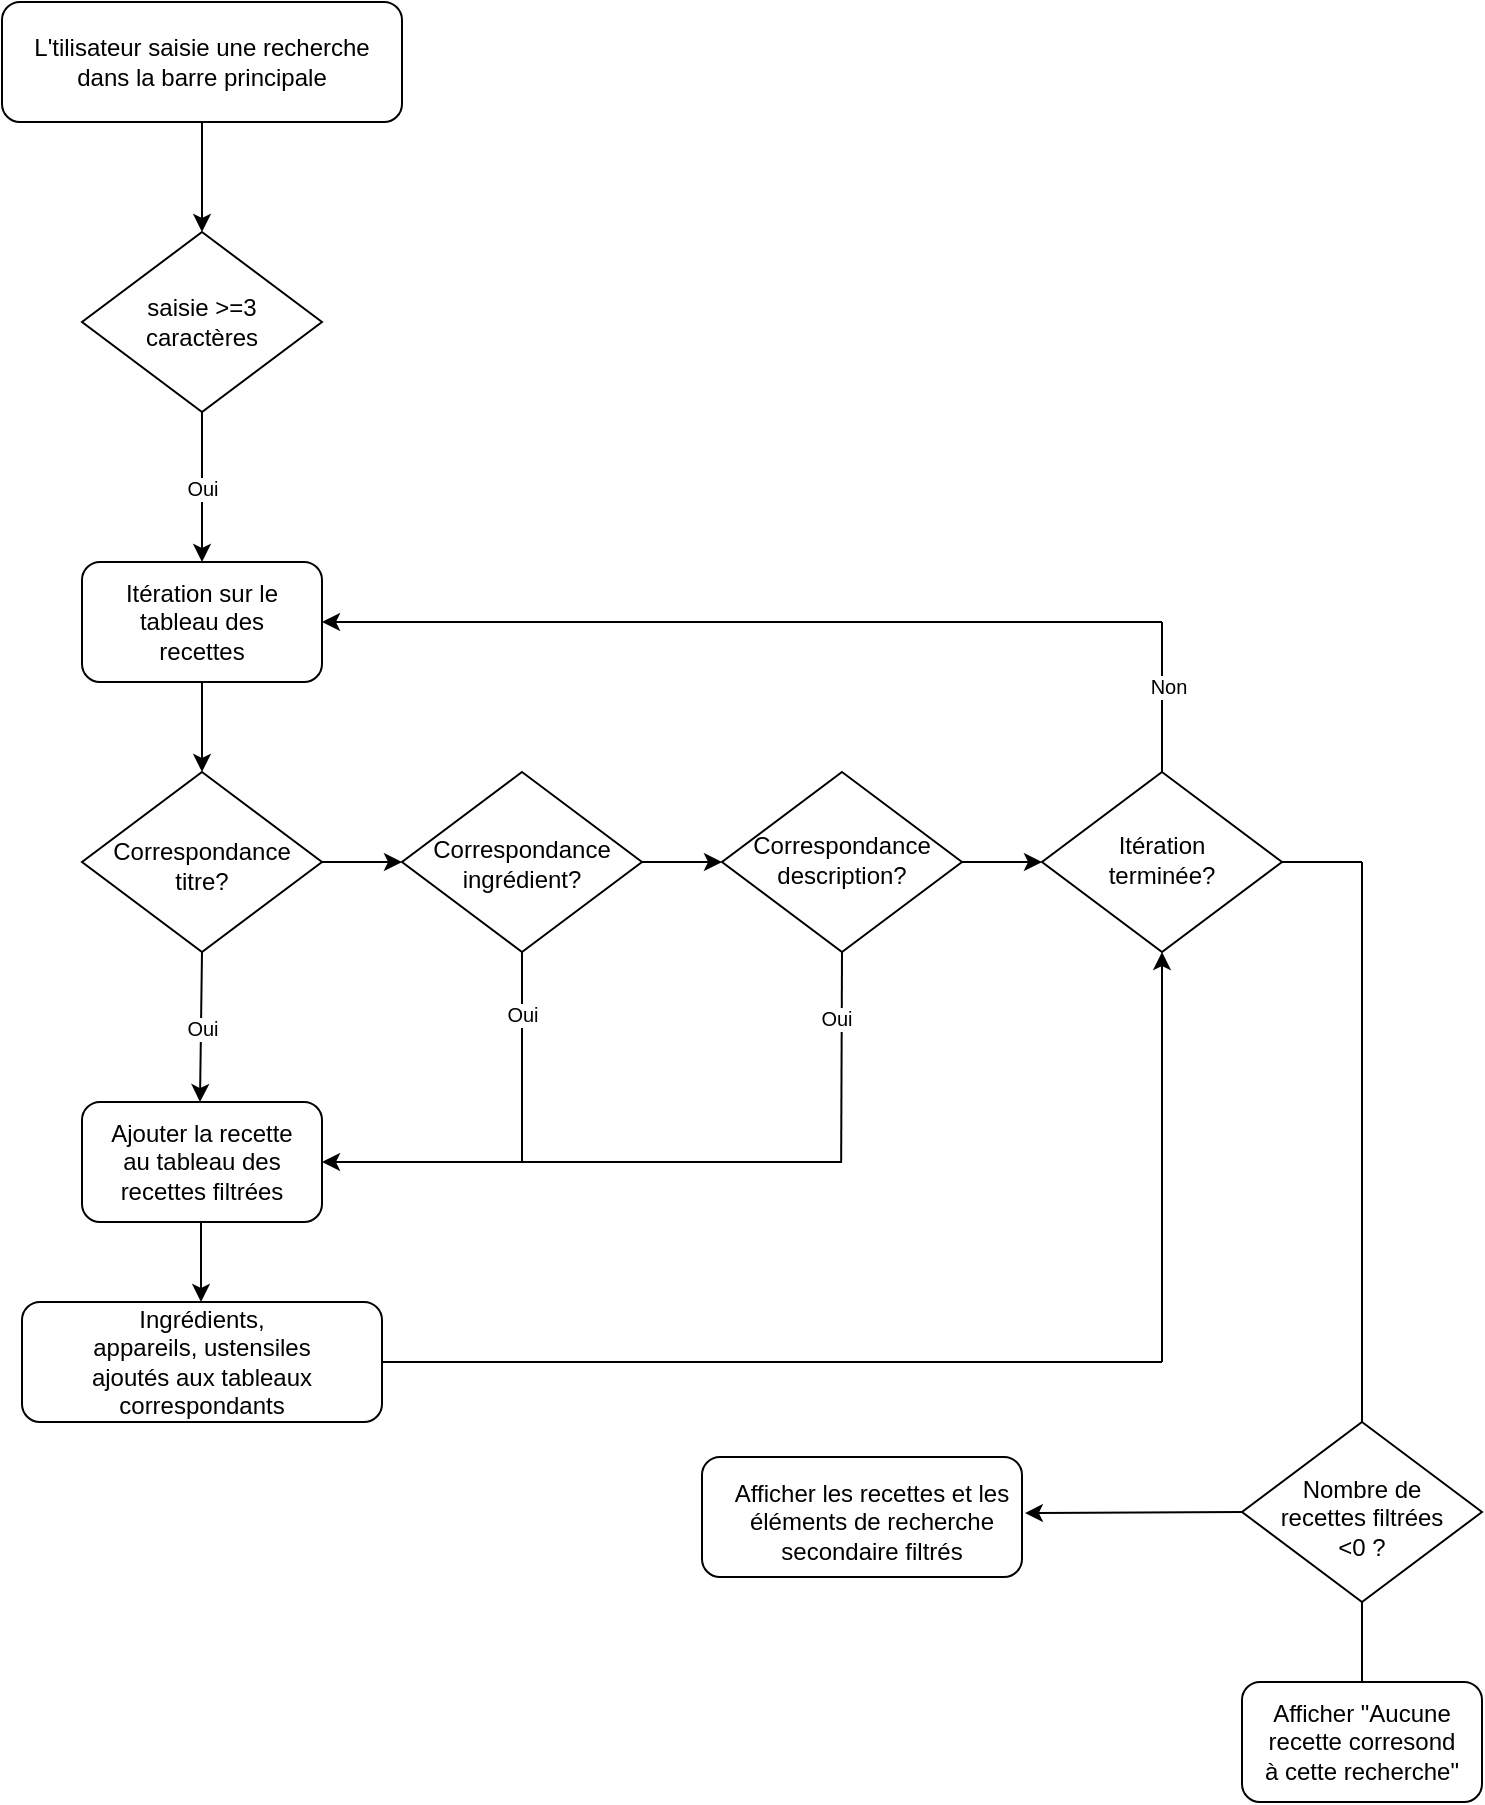 <mxfile>
    <diagram id="oH2dMvBXxlpAksXgeC_A" name="Page-1">
        <mxGraphModel dx="290" dy="189" grid="1" gridSize="10" guides="1" tooltips="1" connect="1" arrows="1" fold="1" page="1" pageScale="1" pageWidth="850" pageHeight="1100" math="0" shadow="0">
            <root>
                <mxCell id="0"/>
                <mxCell id="1" parent="0"/>
                <object label="" id="2">
                    <mxCell style="rounded=1;whiteSpace=wrap;html=1;" vertex="1" parent="1">
                        <mxGeometry x="80" y="40" width="200" height="60" as="geometry"/>
                    </mxCell>
                </object>
                <mxCell id="3" value="L'tilisateur saisie une recherche dans la barre principale" style="text;html=1;strokeColor=none;fillColor=none;align=center;verticalAlign=middle;whiteSpace=wrap;rounded=0;" vertex="1" parent="1">
                    <mxGeometry x="95" y="50" width="170" height="40" as="geometry"/>
                </mxCell>
                <mxCell id="6" value="" style="rhombus;whiteSpace=wrap;html=1;" vertex="1" parent="1">
                    <mxGeometry x="120" y="155" width="120" height="90" as="geometry"/>
                </mxCell>
                <mxCell id="7" value="&lt;font style=&quot;font-size: 12px;&quot;&gt;saisie &amp;gt;=3&lt;br&gt;caractères&lt;br&gt;&lt;/font&gt;" style="text;html=1;strokeColor=none;fillColor=none;align=center;verticalAlign=middle;whiteSpace=wrap;rounded=0;strokeWidth=1;" vertex="1" parent="1">
                    <mxGeometry x="150" y="180" width="60" height="40" as="geometry"/>
                </mxCell>
                <mxCell id="14" value="" style="endArrow=classic;html=1;exitX=0.5;exitY=1;exitDx=0;exitDy=0;entryX=0.5;entryY=0;entryDx=0;entryDy=0;" edge="1" parent="1" source="2" target="6">
                    <mxGeometry width="50" height="50" relative="1" as="geometry">
                        <mxPoint x="80" y="150" as="sourcePoint"/>
                        <mxPoint x="180" y="160" as="targetPoint"/>
                    </mxGeometry>
                </mxCell>
                <mxCell id="21" value="" style="endArrow=classic;html=1;fontSize=10;exitX=0.5;exitY=1;exitDx=0;exitDy=0;" edge="1" parent="1" source="6">
                    <mxGeometry relative="1" as="geometry">
                        <mxPoint x="180" y="270" as="sourcePoint"/>
                        <mxPoint x="180" y="320" as="targetPoint"/>
                    </mxGeometry>
                </mxCell>
                <mxCell id="22" value="Oui" style="edgeLabel;resizable=0;html=1;align=center;verticalAlign=middle;strokeWidth=1;fontSize=10;" connectable="0" vertex="1" parent="21">
                    <mxGeometry relative="1" as="geometry"/>
                </mxCell>
                <mxCell id="42" value="" style="rounded=1;whiteSpace=wrap;html=1;strokeWidth=1;fontSize=9;" vertex="1" parent="1">
                    <mxGeometry x="120" y="320" width="120" height="60" as="geometry"/>
                </mxCell>
                <mxCell id="45" style="edgeStyle=none;html=1;fontSize=12;entryX=0.5;entryY=0;entryDx=0;entryDy=0;" edge="1" parent="1" target="46">
                    <mxGeometry relative="1" as="geometry">
                        <mxPoint x="180" y="420" as="targetPoint"/>
                        <mxPoint x="180" y="380" as="sourcePoint"/>
                    </mxGeometry>
                </mxCell>
                <mxCell id="44" value="&lt;font style=&quot;font-size: 12px;&quot;&gt;Itération sur le tableau des recettes&lt;br&gt;&lt;/font&gt;" style="text;html=1;strokeColor=none;fillColor=none;align=center;verticalAlign=middle;whiteSpace=wrap;rounded=0;strokeWidth=1;" vertex="1" parent="1">
                    <mxGeometry x="130" y="330" width="100" height="40" as="geometry"/>
                </mxCell>
                <mxCell id="46" value="" style="rhombus;whiteSpace=wrap;html=1;" vertex="1" parent="1">
                    <mxGeometry x="120" y="425" width="120" height="90" as="geometry"/>
                </mxCell>
                <mxCell id="47" value="&lt;font style=&quot;font-size: 12px;&quot;&gt;Correspondance titre?&lt;br&gt;&lt;/font&gt;" style="text;html=1;strokeColor=none;fillColor=none;align=center;verticalAlign=middle;whiteSpace=wrap;rounded=0;strokeWidth=1;" vertex="1" parent="1">
                    <mxGeometry x="135" y="449" width="90" height="45" as="geometry"/>
                </mxCell>
                <mxCell id="48" value="" style="endArrow=classic;html=1;fontSize=10;exitX=0.5;exitY=1;exitDx=0;exitDy=0;" edge="1" parent="1" source="46">
                    <mxGeometry relative="1" as="geometry">
                        <mxPoint x="179.41" y="512.0" as="sourcePoint"/>
                        <mxPoint x="179" y="590" as="targetPoint"/>
                    </mxGeometry>
                </mxCell>
                <mxCell id="49" value="Oui" style="edgeLabel;resizable=0;html=1;align=center;verticalAlign=middle;strokeWidth=1;fontSize=10;" connectable="0" vertex="1" parent="48">
                    <mxGeometry relative="1" as="geometry"/>
                </mxCell>
                <mxCell id="51" value="" style="rounded=1;whiteSpace=wrap;html=1;strokeWidth=1;fontSize=9;" vertex="1" parent="1">
                    <mxGeometry x="120" y="590" width="120" height="60" as="geometry"/>
                </mxCell>
                <mxCell id="50" value="&lt;font style=&quot;font-size: 12px;&quot;&gt;Ajouter la recette au tableau des recettes filtrées&lt;br&gt;&lt;/font&gt;" style="text;html=1;strokeColor=none;fillColor=none;align=center;verticalAlign=middle;whiteSpace=wrap;rounded=0;strokeWidth=1;" vertex="1" parent="1">
                    <mxGeometry x="130" y="600" width="100" height="40" as="geometry"/>
                </mxCell>
                <mxCell id="52" style="edgeStyle=none;html=1;fontSize=12;" edge="1" parent="1">
                    <mxGeometry relative="1" as="geometry">
                        <mxPoint x="179.5" y="690" as="targetPoint"/>
                        <mxPoint x="179.5" y="650" as="sourcePoint"/>
                    </mxGeometry>
                </mxCell>
                <mxCell id="54" value="" style="rounded=1;whiteSpace=wrap;html=1;strokeWidth=1;fontSize=9;" vertex="1" parent="1">
                    <mxGeometry x="90" y="690" width="180" height="60" as="geometry"/>
                </mxCell>
                <mxCell id="55" value="&lt;font style=&quot;font-size: 12px;&quot;&gt;Ingrédients, appareils, ustensiles ajoutés aux tableaux correspondants&lt;br&gt;&lt;/font&gt;" style="text;html=1;strokeColor=none;fillColor=none;align=center;verticalAlign=middle;whiteSpace=wrap;rounded=0;strokeWidth=1;" vertex="1" parent="1">
                    <mxGeometry x="120" y="700" width="120" height="40" as="geometry"/>
                </mxCell>
                <mxCell id="57" value="" style="endArrow=classic;html=1;fontSize=12;exitX=1;exitY=0.5;exitDx=0;exitDy=0;" edge="1" parent="1">
                    <mxGeometry width="50" height="50" relative="1" as="geometry">
                        <mxPoint x="240.0" y="470" as="sourcePoint"/>
                        <mxPoint x="280" y="470" as="targetPoint"/>
                    </mxGeometry>
                </mxCell>
                <mxCell id="58" value="" style="rhombus;whiteSpace=wrap;html=1;" vertex="1" parent="1">
                    <mxGeometry x="280" y="425" width="120" height="90" as="geometry"/>
                </mxCell>
                <mxCell id="59" value="&lt;font style=&quot;font-size: 12px;&quot;&gt;Correspondance ingrédient?&lt;br&gt;&lt;/font&gt;" style="text;html=1;strokeColor=none;fillColor=none;align=center;verticalAlign=middle;whiteSpace=wrap;rounded=0;strokeWidth=1;" vertex="1" parent="1">
                    <mxGeometry x="295" y="448" width="90" height="45" as="geometry"/>
                </mxCell>
                <mxCell id="60" value="" style="endArrow=classic;html=1;fontSize=12;exitX=1;exitY=0.5;exitDx=0;exitDy=0;" edge="1" parent="1">
                    <mxGeometry width="50" height="50" relative="1" as="geometry">
                        <mxPoint x="400" y="470" as="sourcePoint"/>
                        <mxPoint x="440" y="470" as="targetPoint"/>
                    </mxGeometry>
                </mxCell>
                <mxCell id="61" value="" style="rhombus;whiteSpace=wrap;html=1;" vertex="1" parent="1">
                    <mxGeometry x="440" y="425" width="120" height="90" as="geometry"/>
                </mxCell>
                <mxCell id="62" value="&lt;font style=&quot;font-size: 12px;&quot;&gt;Correspondance description?&lt;br&gt;&lt;/font&gt;" style="text;html=1;strokeColor=none;fillColor=none;align=center;verticalAlign=middle;whiteSpace=wrap;rounded=0;strokeWidth=1;" vertex="1" parent="1">
                    <mxGeometry x="455" y="446" width="90" height="45" as="geometry"/>
                </mxCell>
                <mxCell id="63" value="" style="endArrow=classic;html=1;fontSize=12;exitX=1;exitY=0.5;exitDx=0;exitDy=0;" edge="1" parent="1">
                    <mxGeometry width="50" height="50" relative="1" as="geometry">
                        <mxPoint x="560" y="470" as="sourcePoint"/>
                        <mxPoint x="600" y="470" as="targetPoint"/>
                    </mxGeometry>
                </mxCell>
                <mxCell id="68" value="" style="rhombus;whiteSpace=wrap;html=1;" vertex="1" parent="1">
                    <mxGeometry x="600" y="425" width="120" height="90" as="geometry"/>
                </mxCell>
                <mxCell id="69" value="&lt;font style=&quot;font-size: 12px;&quot;&gt;Itération terminée?&lt;br&gt;&lt;/font&gt;" style="text;html=1;strokeColor=none;fillColor=none;align=center;verticalAlign=middle;whiteSpace=wrap;rounded=0;strokeWidth=1;" vertex="1" parent="1">
                    <mxGeometry x="615" y="446" width="90" height="45" as="geometry"/>
                </mxCell>
                <mxCell id="72" value="" style="endArrow=classic;html=1;fontSize=12;entryX=1;entryY=0.5;entryDx=0;entryDy=0;" edge="1" parent="1" target="51">
                    <mxGeometry width="50" height="50" relative="1" as="geometry">
                        <mxPoint x="500" y="620" as="sourcePoint"/>
                        <mxPoint x="350" y="510" as="targetPoint"/>
                    </mxGeometry>
                </mxCell>
                <mxCell id="73" value="" style="endArrow=none;html=1;fontSize=12;entryX=0.5;entryY=1;entryDx=0;entryDy=0;" edge="1" parent="1" target="58">
                    <mxGeometry width="50" height="50" relative="1" as="geometry">
                        <mxPoint x="340" y="620" as="sourcePoint"/>
                        <mxPoint x="360" y="510" as="targetPoint"/>
                    </mxGeometry>
                </mxCell>
                <mxCell id="74" value="" style="endArrow=none;html=1;fontSize=12;entryX=0.5;entryY=1;entryDx=0;entryDy=0;" edge="1" parent="1" target="61">
                    <mxGeometry width="50" height="50" relative="1" as="geometry">
                        <mxPoint x="499.58" y="620.0" as="sourcePoint"/>
                        <mxPoint x="500" y="520" as="targetPoint"/>
                    </mxGeometry>
                </mxCell>
                <mxCell id="75" value="" style="endArrow=classic;html=1;fontSize=12;entryX=0.5;entryY=1;entryDx=0;entryDy=0;" edge="1" parent="1" target="68">
                    <mxGeometry width="50" height="50" relative="1" as="geometry">
                        <mxPoint x="660" y="720" as="sourcePoint"/>
                        <mxPoint x="410" y="719.29" as="targetPoint"/>
                    </mxGeometry>
                </mxCell>
                <mxCell id="76" value="" style="endArrow=none;html=1;fontSize=12;exitX=1;exitY=0.5;exitDx=0;exitDy=0;" edge="1" parent="1" source="54">
                    <mxGeometry width="50" height="50" relative="1" as="geometry">
                        <mxPoint x="250" y="720" as="sourcePoint"/>
                        <mxPoint x="660" y="720" as="targetPoint"/>
                    </mxGeometry>
                </mxCell>
                <mxCell id="77" value="" style="rhombus;whiteSpace=wrap;html=1;" vertex="1" parent="1">
                    <mxGeometry x="700" y="750" width="120" height="90" as="geometry"/>
                </mxCell>
                <mxCell id="78" value="&lt;font style=&quot;font-size: 12px;&quot;&gt;Nombre de recettes filtrées &amp;lt;0 ?&lt;br&gt;&lt;/font&gt;" style="text;html=1;strokeColor=none;fillColor=none;align=center;verticalAlign=middle;whiteSpace=wrap;rounded=0;strokeWidth=1;" vertex="1" parent="1">
                    <mxGeometry x="715" y="775" width="90" height="45" as="geometry"/>
                </mxCell>
                <mxCell id="81" value="" style="endArrow=none;html=1;fontSize=12;exitX=0.5;exitY=0;exitDx=0;exitDy=0;" edge="1" parent="1" source="77">
                    <mxGeometry width="50" height="50" relative="1" as="geometry">
                        <mxPoint x="760" y="740" as="sourcePoint"/>
                        <mxPoint x="760" y="470" as="targetPoint"/>
                        <Array as="points"/>
                    </mxGeometry>
                </mxCell>
                <mxCell id="83" value="" style="endArrow=none;html=1;fontSize=12;entryX=0.5;entryY=1;entryDx=0;entryDy=0;" edge="1" parent="1" target="77">
                    <mxGeometry width="50" height="50" relative="1" as="geometry">
                        <mxPoint x="760" y="880" as="sourcePoint"/>
                        <mxPoint x="800" y="820" as="targetPoint"/>
                    </mxGeometry>
                </mxCell>
                <mxCell id="84" value="" style="rounded=1;whiteSpace=wrap;html=1;strokeWidth=1;fontSize=9;" vertex="1" parent="1">
                    <mxGeometry x="700" y="880" width="120" height="60" as="geometry"/>
                </mxCell>
                <mxCell id="85" value="&lt;font style=&quot;font-size: 12px;&quot;&gt;Afficher &quot;Aucune recette corresond à cette recherche&quot;&lt;br&gt;&lt;/font&gt;" style="text;html=1;strokeColor=none;fillColor=none;align=center;verticalAlign=middle;whiteSpace=wrap;rounded=0;strokeWidth=1;" vertex="1" parent="1">
                    <mxGeometry x="710" y="890" width="100" height="40" as="geometry"/>
                </mxCell>
                <mxCell id="86" value="" style="rounded=1;whiteSpace=wrap;html=1;strokeWidth=1;fontSize=9;" vertex="1" parent="1">
                    <mxGeometry x="430" y="767.5" width="160" height="60" as="geometry"/>
                </mxCell>
                <mxCell id="87" value="&lt;font style=&quot;font-size: 12px;&quot;&gt;Afficher les recettes et les éléments de recherche secondaire filtrés&lt;br&gt;&lt;/font&gt;" style="text;html=1;strokeColor=none;fillColor=none;align=center;verticalAlign=middle;whiteSpace=wrap;rounded=0;strokeWidth=1;" vertex="1" parent="1">
                    <mxGeometry x="440" y="780" width="150" height="40" as="geometry"/>
                </mxCell>
                <mxCell id="88" value="" style="endArrow=classic;html=1;fontSize=12;entryX=1.009;entryY=0.467;entryDx=0;entryDy=0;exitX=0;exitY=0.5;exitDx=0;exitDy=0;entryPerimeter=0;" edge="1" parent="1" source="77" target="86">
                    <mxGeometry width="50" height="50" relative="1" as="geometry">
                        <mxPoint x="620" y="830" as="sourcePoint"/>
                        <mxPoint x="670" y="780" as="targetPoint"/>
                    </mxGeometry>
                </mxCell>
                <mxCell id="92" value="Oui" style="edgeLabel;resizable=0;html=1;align=center;verticalAlign=middle;strokeWidth=1;fontSize=10;" connectable="0" vertex="1" parent="1">
                    <mxGeometry x="310.0" y="549.997" as="geometry">
                        <mxPoint x="30" y="-4" as="offset"/>
                    </mxGeometry>
                </mxCell>
                <mxCell id="93" value="Oui" style="edgeLabel;resizable=0;html=1;align=center;verticalAlign=middle;strokeWidth=1;fontSize=10;" connectable="0" vertex="1" parent="1">
                    <mxGeometry x="310.0" y="569.997" as="geometry">
                        <mxPoint x="187" y="-22" as="offset"/>
                    </mxGeometry>
                </mxCell>
                <mxCell id="95" value="" style="endArrow=none;html=1;fontSize=12;entryX=0.5;entryY=0;entryDx=0;entryDy=0;" edge="1" parent="1" target="68">
                    <mxGeometry width="50" height="50" relative="1" as="geometry">
                        <mxPoint x="660" y="350" as="sourcePoint"/>
                        <mxPoint x="510" y="360" as="targetPoint"/>
                    </mxGeometry>
                </mxCell>
                <mxCell id="96" value="" style="endArrow=classic;html=1;fontSize=12;entryX=1;entryY=0.5;entryDx=0;entryDy=0;" edge="1" parent="1" target="42">
                    <mxGeometry width="50" height="50" relative="1" as="geometry">
                        <mxPoint x="660" y="350" as="sourcePoint"/>
                        <mxPoint x="510" y="360" as="targetPoint"/>
                    </mxGeometry>
                </mxCell>
                <mxCell id="97" value="Non" style="edgeLabel;resizable=0;html=1;align=center;verticalAlign=middle;strokeWidth=1;fontSize=10;" connectable="0" vertex="1" parent="1">
                    <mxGeometry x="190.0" y="569.997" as="geometry">
                        <mxPoint x="473" y="-188" as="offset"/>
                    </mxGeometry>
                </mxCell>
                <mxCell id="98" value="" style="endArrow=none;html=1;fontSize=12;exitX=1;exitY=0.5;exitDx=0;exitDy=0;" edge="1" parent="1" source="68">
                    <mxGeometry width="50" height="50" relative="1" as="geometry">
                        <mxPoint x="680" y="500" as="sourcePoint"/>
                        <mxPoint x="760" y="470" as="targetPoint"/>
                    </mxGeometry>
                </mxCell>
            </root>
        </mxGraphModel>
    </diagram>
</mxfile>